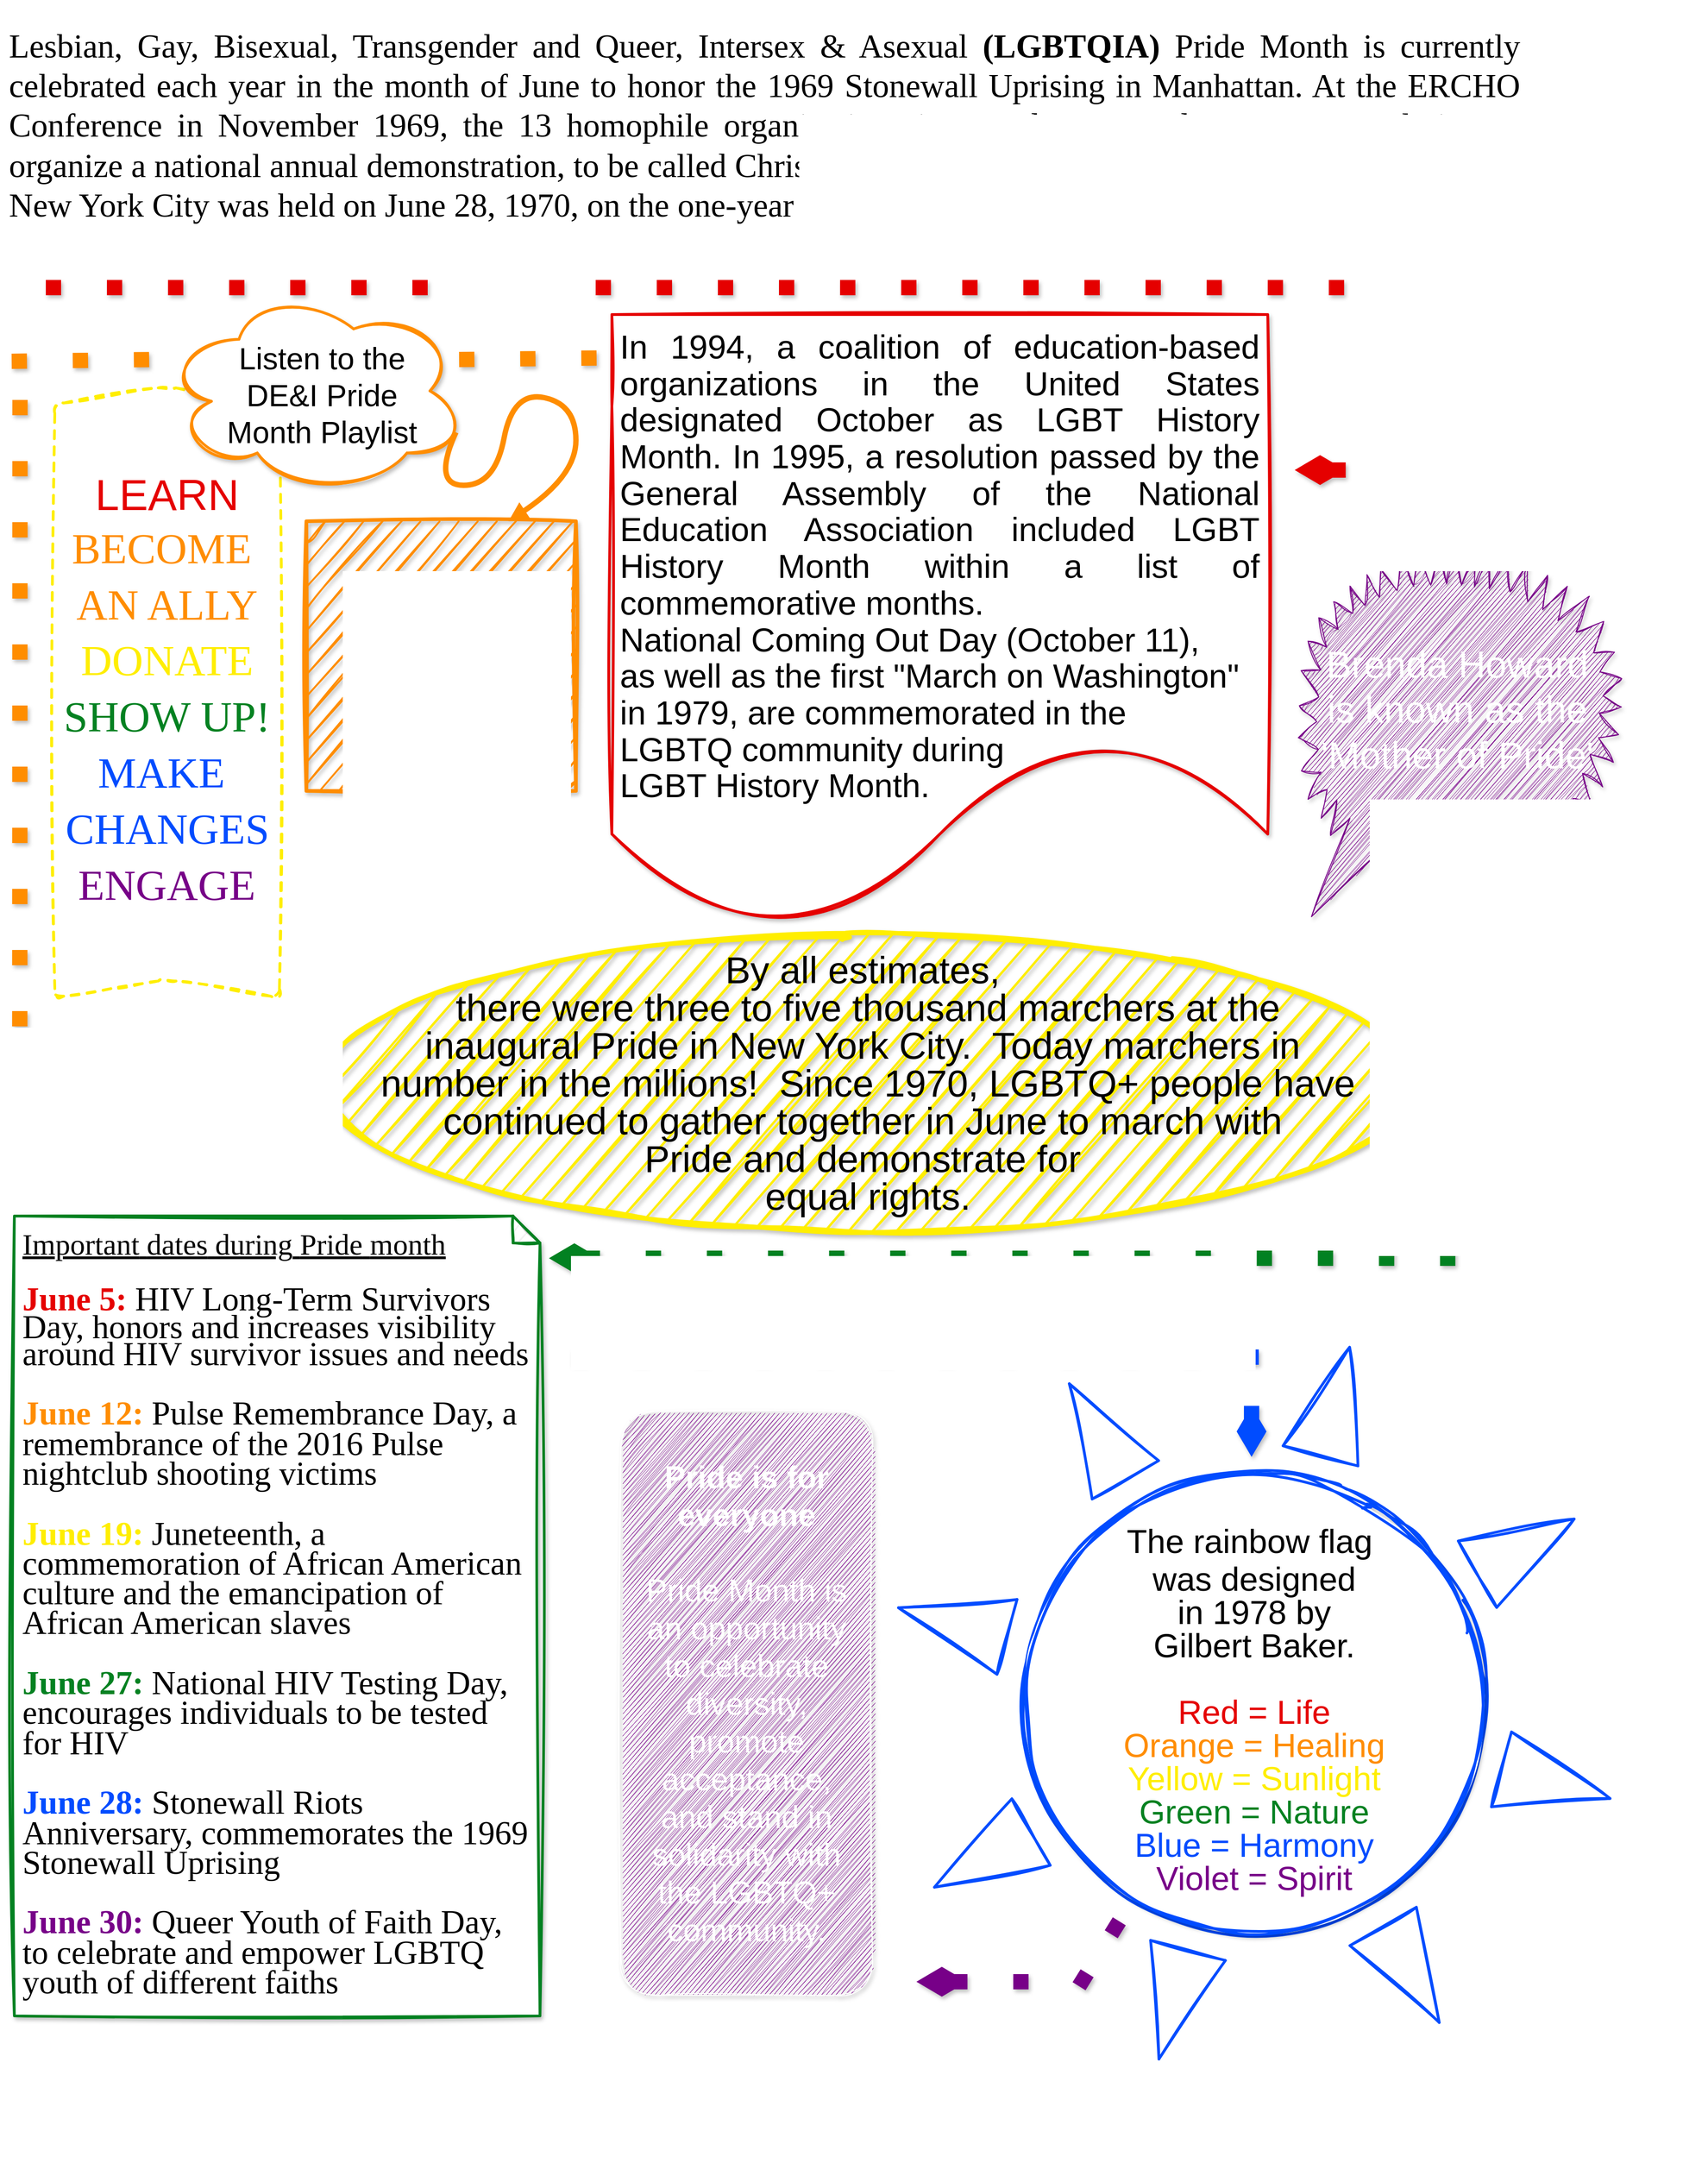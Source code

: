 <mxfile version="24.6.2" type="github">
  <diagram name="Page-1" id="uHh3shtCHyWxDmY_Cp5f">
    <mxGraphModel dx="7763" dy="3720" grid="1" gridSize="10" guides="1" tooltips="1" connect="1" arrows="1" fold="1" page="1" pageScale="1" pageWidth="850" pageHeight="1100" math="0" shadow="0">
      <root>
        <mxCell id="0" />
        <mxCell id="1" parent="0" />
        <mxCell id="DjwjksHMTlBEf1zUzT7C-38" value="" style="verticalLabelPosition=bottom;verticalAlign=top;html=1;shape=mxgraph.basic.sun;sketch=1;curveFitting=1;jiggle=2;strokeWidth=3;strokeColor=#004CFF;rotation=15;" vertex="1" parent="1">
          <mxGeometry x="135" y="445" width="820" height="820" as="geometry" />
        </mxCell>
        <mxCell id="DjwjksHMTlBEf1zUzT7C-2" value="" style="endArrow=none;dashed=1;html=1;dashPattern=1 3;strokeWidth=17;rounded=0;shadow=1;strokeColor=#e50000;" edge="1" parent="1">
          <mxGeometry width="50" height="50" relative="1" as="geometry">
            <mxPoint x="-800" y="-720" as="sourcePoint" />
            <mxPoint x="800" y="-720" as="targetPoint" />
          </mxGeometry>
        </mxCell>
        <mxCell id="DjwjksHMTlBEf1zUzT7C-3" value="" style="endArrow=none;dashed=1;html=1;dashPattern=1 3;strokeWidth=17;rounded=0;shadow=1;strokeColor=#E50000;" edge="1" parent="1">
          <mxGeometry width="50" height="50" relative="1" as="geometry">
            <mxPoint x="772" y="-510" as="sourcePoint" />
            <mxPoint x="772" y="-700" as="targetPoint" />
          </mxGeometry>
        </mxCell>
        <mxCell id="DjwjksHMTlBEf1zUzT7C-4" value="" style="endArrow=none;dashed=1;html=1;dashPattern=1 3;strokeWidth=17;rounded=0;shadow=1;startArrow=diamondThin;startFill=1;strokeColor=#E50000;" edge="1" parent="1">
          <mxGeometry width="50" height="50" relative="1" as="geometry">
            <mxPoint x="590" y="-517" as="sourcePoint" />
            <mxPoint x="730" y="-517" as="targetPoint" />
          </mxGeometry>
        </mxCell>
        <mxCell id="DjwjksHMTlBEf1zUzT7C-5" value="&lt;div style=&quot;text-align: justify; font-size: 37px; line-height: 110%;&quot;&gt;&lt;div style=&quot;line-height: 110%;&quot;&gt;In 1994, a coalition of education-based organizations in the United States designated October as LGBT History Month. In 1995, a resolution passed by the General Assembly of the National Education Association included LGBT History Month within a list of commemorative months.&amp;nbsp;&lt;/div&gt;&lt;div style=&quot;line-height: 110%;&quot;&gt;National Coming Out Day (October 11),&amp;nbsp;&lt;/div&gt;&lt;div style=&quot;line-height: 110%;&quot;&gt;as well as the first &quot;March on Washington&quot;&amp;nbsp;&lt;/div&gt;&lt;div style=&quot;line-height: 110%;&quot;&gt;in 1979, are commemorated&amp;nbsp;&lt;span style=&quot;background-color: initial;&quot;&gt;in the&amp;nbsp;&lt;/span&gt;&lt;/div&gt;&lt;div style=&quot;line-height: 110%;&quot;&gt;&lt;span style=&quot;background-color: initial;&quot;&gt;LGBTQ community&amp;nbsp;&lt;/span&gt;&lt;span style=&quot;background-color: initial;&quot;&gt;during&amp;nbsp;&lt;/span&gt;&lt;/div&gt;&lt;div style=&quot;line-height: 110%;&quot;&gt;LGBT History Month.&lt;/div&gt;&lt;/div&gt;" style="shape=document;whiteSpace=wrap;html=1;boundedLbl=1;perimeterSpacing=0;spacing=10;spacingTop=86;shadow=1;sketch=1;curveFitting=1;jiggle=2;fontSize=30;strokeWidth=3;strokeColor=#E50000;" vertex="1" parent="1">
          <mxGeometry x="-170" y="-690" width="730" height="680" as="geometry" />
        </mxCell>
        <mxCell id="DjwjksHMTlBEf1zUzT7C-6" value="" style="endArrow=none;dashed=1;html=1;dashPattern=1 3;strokeWidth=17;rounded=0;shadow=1;entryX=-0.013;entryY=0.071;entryDx=0;entryDy=0;entryPerimeter=0;strokeColor=#ff8d00;" edge="1" parent="1" target="DjwjksHMTlBEf1zUzT7C-5">
          <mxGeometry width="50" height="50" relative="1" as="geometry">
            <mxPoint x="-340" y="-640" as="sourcePoint" />
            <mxPoint x="-230" y="-640" as="targetPoint" />
          </mxGeometry>
        </mxCell>
        <mxCell id="DjwjksHMTlBEf1zUzT7C-7" value="" style="endArrow=none;dashed=1;html=1;dashPattern=1 3;strokeWidth=17;rounded=0;shadow=1;strokeColor=#FF8D00;" edge="1" parent="1">
          <mxGeometry width="50" height="50" relative="1" as="geometry">
            <mxPoint x="-829" y="170" as="sourcePoint" />
            <mxPoint x="-828.731" y="-617.003" as="targetPoint" />
          </mxGeometry>
        </mxCell>
        <mxCell id="DjwjksHMTlBEf1zUzT7C-11" value="&lt;div style=&quot;font-size: 42px; line-height: 100%;&quot;&gt;&lt;span style=&quot;font-family: &amp;quot;Abadi Extra Light&amp;quot;, sans-serif; caret-color: rgb(56, 87, 35); background-color: initial; font-size: 42px;&quot;&gt;&lt;font style=&quot;font-size: 42px;&quot;&gt;By all estimates,&amp;nbsp;&lt;/font&gt;&lt;/span&gt;&lt;/div&gt;&lt;div style=&quot;font-size: 42px; line-height: 100%;&quot;&gt;&lt;span style=&quot;font-family: &amp;quot;Abadi Extra Light&amp;quot;, sans-serif; caret-color: rgb(56, 87, 35); background-color: initial; font-size: 42px;&quot;&gt;&lt;font style=&quot;font-size: 42px;&quot;&gt;there were three to five thousand&amp;nbsp;&lt;/font&gt;&lt;/span&gt;&lt;span style=&quot;background-color: initial; font-family: &amp;quot;Abadi Extra Light&amp;quot;, sans-serif; caret-color: rgb(56, 87, 35); font-size: 42px;&quot;&gt;marchers&amp;nbsp;&lt;/span&gt;&lt;span style=&quot;background-color: initial; font-family: &amp;quot;Abadi Extra Light&amp;quot;, sans-serif; caret-color: rgb(56, 87, 35);&quot;&gt;at the&lt;/span&gt;&lt;/div&gt;&lt;div style=&quot;font-size: 42px; line-height: 100%;&quot;&gt;&lt;span style=&quot;background-color: initial; font-family: &amp;quot;Abadi Extra Light&amp;quot;, sans-serif; caret-color: rgb(56, 87, 35);&quot;&gt;inaugural Pride in New York City.&amp;nbsp; T&lt;/span&gt;&lt;span style=&quot;background-color: initial; font-family: &amp;quot;Abadi Extra Light&amp;quot;, sans-serif; caret-color: rgb(56, 87, 35);&quot;&gt;oday marchers in&amp;nbsp;&lt;/span&gt;&lt;/div&gt;&lt;div style=&quot;font-size: 42px; line-height: 100%;&quot;&gt;&lt;span style=&quot;background-color: initial; font-family: &amp;quot;Abadi Extra Light&amp;quot;, sans-serif; caret-color: rgb(56, 87, 35); font-size: 42px;&quot;&gt;number in the millions!&amp;nbsp;&amp;nbsp;&lt;/span&gt;&lt;span style=&quot;background-color: initial; font-family: &amp;quot;Abadi Extra Light&amp;quot;, sans-serif; caret-color: rgb(56, 87, 35); font-size: 42px;&quot;&gt;Since 1970, LGBTQ+ people have continued&amp;nbsp;&lt;/span&gt;&lt;span style=&quot;background-color: initial; font-family: &amp;quot;Abadi Extra Light&amp;quot;, sans-serif; caret-color: rgb(56, 87, 35); font-size: 42px;&quot;&gt;to gather together in June to march with&amp;nbsp;&lt;/span&gt;&lt;/div&gt;&lt;div style=&quot;font-size: 42px; line-height: 100%;&quot;&gt;&lt;span style=&quot;background-color: initial; font-family: &amp;quot;Abadi Extra Light&amp;quot;, sans-serif; caret-color: rgb(56, 87, 35); font-size: 42px;&quot;&gt;Pride and demonstrate for&amp;nbsp;&lt;/span&gt;&lt;/div&gt;&lt;div style=&quot;font-size: 42px; line-height: 100%;&quot;&gt;&lt;span style=&quot;font-family: &amp;quot;Abadi Extra Light&amp;quot;, sans-serif; caret-color: rgb(56, 87, 35); background-color: initial; font-size: 42px;&quot;&gt;&lt;font style=&quot;font-size: 42px;&quot;&gt;equal rights.&lt;/font&gt;&lt;/span&gt;&lt;/div&gt;" style="ellipse;whiteSpace=wrap;html=1;shadow=1;align=center;spacingRight=0;spacingLeft=0;spacing=2;sketch=1;curveFitting=1;jiggle=2;fontSize=42;strokeColor=#FFEE00;strokeWidth=5;fillColor=#FFEE00;fontColor=#000000;" vertex="1" parent="1">
          <mxGeometry x="-490" width="1210" height="330" as="geometry" />
        </mxCell>
        <mxCell id="DjwjksHMTlBEf1zUzT7C-12" value="" style="endArrow=none;dashed=1;html=1;dashPattern=1 3;strokeWidth=17;rounded=0;shadow=1;strokeColor=#028121;" edge="1" parent="1">
          <mxGeometry width="50" height="50" relative="1" as="geometry">
            <mxPoint x="750" y="160" as="sourcePoint" />
            <mxPoint x="847" y="160" as="targetPoint" />
          </mxGeometry>
        </mxCell>
        <mxCell id="DjwjksHMTlBEf1zUzT7C-13" value="" style="endArrow=none;dashed=1;html=1;dashPattern=1 3;strokeWidth=17;rounded=0;shadow=1;strokeColor=#028121;" edge="1" parent="1">
          <mxGeometry width="50" height="50" relative="1" as="geometry">
            <mxPoint x="827" y="368" as="sourcePoint" />
            <mxPoint x="827" y="185" as="targetPoint" />
          </mxGeometry>
        </mxCell>
        <mxCell id="DjwjksHMTlBEf1zUzT7C-14" value="" style="endArrow=none;dashed=1;html=1;dashPattern=1 3;strokeWidth=17;rounded=0;shadow=1;startArrow=diamondThin;startFill=1;strokeColor=#028121;" edge="1" parent="1">
          <mxGeometry width="50" height="50" relative="1" as="geometry">
            <mxPoint x="-240" y="360" as="sourcePoint" />
            <mxPoint x="780" y="360" as="targetPoint" />
          </mxGeometry>
        </mxCell>
        <mxCell id="DjwjksHMTlBEf1zUzT7C-16" value="&lt;p style=&quot;margin: 0in; caret-color: rgb(255, 255, 255); text-align: start; line-height: 90%; font-size: 33px;&quot; class=&quot;MsoNormal&quot;&gt;&lt;font face=&quot;Tahoma&quot; style=&quot;font-size: 33px;&quot;&gt;&lt;u style=&quot;&quot;&gt;&lt;span style=&quot;background-image: initial; background-position: initial; background-size: initial; background-repeat: initial; background-attachment: initial; background-origin: initial; background-clip: initial;&quot;&gt;Important&lt;/span&gt;&lt;span style=&quot;background-image: initial; background-position: initial; background-size: initial; background-repeat: initial; background-attachment: initial; background-origin: initial; background-clip: initial;&quot;&gt;&lt;span style=&quot;&quot; class=&quot;Apple-converted-space&quot;&gt;&amp;nbsp;&lt;/span&gt;&lt;/span&gt;&lt;span style=&quot;background-image: initial; background-position: initial; background-size: initial; background-repeat: initial; background-attachment: initial; background-origin: initial; background-clip: initial;&quot;&gt;dates&lt;span style=&quot;&quot; class=&quot;Apple-converted-space&quot;&gt;&amp;nbsp;&lt;/span&gt;&lt;/span&gt;&lt;span style=&quot;background-image: initial; background-position: initial; background-size: initial; background-repeat: initial; background-attachment: initial; background-origin: initial; background-clip: initial;&quot;&gt;during&lt;/span&gt;&lt;span style=&quot;background-image: initial; background-position: initial; background-size: initial; background-repeat: initial; background-attachment: initial; background-origin: initial; background-clip: initial;&quot;&gt;&lt;span style=&quot;&quot; class=&quot;Apple-converted-space&quot;&gt;&amp;nbsp;&lt;/span&gt;&lt;/span&gt;&lt;span style=&quot;background-image: initial; background-position: initial; background-size: initial; background-repeat: initial; background-attachment: initial; background-origin: initial; background-clip: initial;&quot;&gt;Pride&lt;/span&gt;&lt;span style=&quot;background-image: initial; background-position: initial; background-size: initial; background-repeat: initial; background-attachment: initial; background-origin: initial; background-clip: initial;&quot;&gt;&lt;span style=&quot;&quot; class=&quot;Apple-converted-space&quot;&gt;&amp;nbsp;&lt;/span&gt;&lt;/span&gt;&lt;/u&gt;&lt;span style=&quot;background-image: initial; background-position: initial; background-size: initial; background-repeat: initial; background-attachment: initial; background-origin: initial; background-clip: initial;&quot;&gt;&lt;u style=&quot;&quot;&gt;month&lt;/u&gt;&lt;/span&gt;&lt;/font&gt;&lt;/p&gt;&lt;p style=&quot;margin: 0in; caret-color: rgb(255, 255, 255); text-align: start; line-height: 90%; font-size: 33px;&quot; class=&quot;MsoNormal&quot;&gt;&lt;font style=&quot;font-size: 33px;&quot;&gt;&lt;font style=&quot;font-size: 37px;&quot; face=&quot;itCq_KvsEVV_NXgD7fgR&quot;&gt;&lt;span style=&quot;background-image: initial; background-position: initial; background-size: initial; background-repeat: initial; background-attachment: initial; background-origin: initial; background-clip: initial;&quot;&gt;&lt;/span&gt;&lt;/font&gt;&lt;span style=&quot;background-image: initial; background-position: initial; background-size: initial; background-repeat: initial; background-attachment: initial; background-origin: initial; background-clip: initial;&quot;&gt;&lt;font style=&quot;font-size: 37px;&quot; face=&quot;itCq_KvsEVV_NXgD7fgR&quot;&gt;&lt;br style=&quot;&quot;&gt;&lt;span style=&quot;background-color: initial;&quot;&gt;&lt;b style=&quot;&quot;&gt;&lt;font color=&quot;#e50000&quot;&gt;June 5:&lt;/font&gt;&lt;/b&gt; HIV Long-Term Survivors Day, honors and increases visibility around HIV survivor issues and needs&lt;/span&gt;&lt;/font&gt;&lt;/span&gt;&lt;/font&gt;&lt;/p&gt;&lt;p style=&quot;margin: 0in; caret-color: rgb(255, 255, 255); text-align: start; line-height: 90%; font-size: 37px;&quot; class=&quot;MsoNormal&quot;&gt;&lt;font style=&quot;font-size: 37px;&quot;&gt;&lt;span style=&quot;background-image: initial; background-position: initial; background-size: initial; background-repeat: initial; background-attachment: initial; background-origin: initial; background-clip: initial;&quot;&gt;&lt;font style=&quot;font-size: 37px;&quot; face=&quot;itCq_KvsEVV_NXgD7fgR&quot;&gt;&lt;br style=&quot;&quot;&gt;&lt;span style=&quot;background-color: initial;&quot;&gt;&lt;b style=&quot;&quot;&gt;&lt;font color=&quot;#ff8d00&quot;&gt;June 12:&lt;/font&gt;&lt;/b&gt; Pulse Remembrance Day, a remembrance of the 2016 Pulse nightclub shooting victims&lt;/span&gt;&lt;/font&gt;&lt;/span&gt;&lt;/font&gt;&lt;/p&gt;&lt;p style=&quot;margin: 0in; caret-color: rgb(255, 255, 255); text-align: start; line-height: 90%; font-size: 37px;&quot; class=&quot;MsoNormal&quot;&gt;&lt;font style=&quot;font-size: 37px;&quot;&gt;&lt;span style=&quot;background-image: initial; background-position: initial; background-size: initial; background-repeat: initial; background-attachment: initial; background-origin: initial; background-clip: initial;&quot;&gt;&lt;font style=&quot;font-size: 37px;&quot; face=&quot;itCq_KvsEVV_NXgD7fgR&quot;&gt;&lt;br style=&quot;&quot;&gt;&lt;span style=&quot;background-color: initial;&quot;&gt;&lt;b style=&quot;&quot;&gt;&lt;font color=&quot;#ffee00&quot;&gt;June 19:&lt;/font&gt;&lt;/b&gt; Juneteenth, a commemoration of African American culture and the emancipation of African American slaves&lt;/span&gt;&lt;/font&gt;&lt;/span&gt;&lt;/font&gt;&lt;/p&gt;&lt;p style=&quot;margin: 0in; caret-color: rgb(255, 255, 255); text-align: start; line-height: 90%; font-size: 37px;&quot; class=&quot;MsoNormal&quot;&gt;&lt;font style=&quot;font-size: 37px;&quot;&gt;&lt;span style=&quot;background-image: initial; background-position: initial; background-size: initial; background-repeat: initial; background-attachment: initial; background-origin: initial; background-clip: initial;&quot;&gt;&lt;font style=&quot;font-size: 37px;&quot; face=&quot;itCq_KvsEVV_NXgD7fgR&quot;&gt;&lt;br style=&quot;&quot;&gt;&lt;span style=&quot;background-color: initial;&quot;&gt;&lt;b style=&quot;&quot;&gt;&lt;font color=&quot;#028121&quot;&gt;June 27:&lt;/font&gt;&lt;/b&gt; National HIV Testing Day, encourages individuals to be tested for HIV&lt;/span&gt;&lt;/font&gt;&lt;/span&gt;&lt;/font&gt;&lt;/p&gt;&lt;p style=&quot;margin: 0in; caret-color: rgb(255, 255, 255); text-align: start; line-height: 90%; font-size: 37px;&quot; class=&quot;MsoNormal&quot;&gt;&lt;font style=&quot;font-size: 37px;&quot;&gt;&lt;span style=&quot;background-image: initial; background-position: initial; background-size: initial; background-repeat: initial; background-attachment: initial; background-origin: initial; background-clip: initial;&quot;&gt;&lt;font style=&quot;font-size: 37px;&quot; face=&quot;itCq_KvsEVV_NXgD7fgR&quot;&gt;&lt;br style=&quot;&quot;&gt;&lt;span style=&quot;background-color: initial;&quot;&gt;&lt;b style=&quot;&quot;&gt;&lt;font color=&quot;#004cff&quot;&gt;June 28:&lt;/font&gt;&lt;/b&gt; Stonewall Riots Anniversary, commemorates the 1969 Stonewall Uprising&lt;/span&gt;&lt;/font&gt;&lt;/span&gt;&lt;/font&gt;&lt;/p&gt;&lt;p style=&quot;margin: 0in; caret-color: rgb(255, 255, 255); text-align: start; line-height: 90%; font-size: 37px;&quot; class=&quot;MsoNormal&quot;&gt;&lt;font style=&quot;font-size: 37px;&quot;&gt;&lt;span style=&quot;background-image: initial; background-position: initial; background-size: initial; background-repeat: initial; background-attachment: initial; background-origin: initial; background-clip: initial;&quot;&gt;&lt;font style=&quot;font-size: 37px;&quot; face=&quot;itCq_KvsEVV_NXgD7fgR&quot;&gt;&lt;br style=&quot;&quot;&gt;&lt;span style=&quot;background-color: initial;&quot;&gt;&lt;b style=&quot;&quot;&gt;&lt;font color=&quot;#770088&quot;&gt;June 30:&lt;/font&gt;&lt;/b&gt; Queer Youth of Faith Day, to celebrate and empower LGBTQ youth of different faiths&lt;/span&gt;&lt;/font&gt;&lt;font style=&quot;font-size: 12px;&quot; face=&quot;Amasis MT Pro Black, serif&quot;&gt;&lt;br style=&quot;font-size: 12px;&quot;&gt;&lt;/font&gt;&lt;/span&gt;&lt;/font&gt;&lt;/p&gt;" style="shape=note;whiteSpace=wrap;html=1;backgroundOutline=1;darkOpacity=0.05;shadow=1;sketch=1;curveFitting=1;jiggle=2;fontSize=12;spacing=10;spacingTop=3;spacingBottom=0;strokeWidth=3;strokeColor=#028121;" vertex="1" parent="1">
          <mxGeometry x="-835" y="313" width="585" height="890" as="geometry" />
        </mxCell>
        <mxCell id="DjwjksHMTlBEf1zUzT7C-17" value="" style="endArrow=none;dashed=1;html=1;dashPattern=1 3;strokeWidth=17;rounded=0;shadow=1;startArrow=none;startFill=0;strokeColor=#004CFF;" edge="1" parent="1">
          <mxGeometry width="50" height="50" relative="1" as="geometry">
            <mxPoint x="550" y="470" as="sourcePoint" />
            <mxPoint x="-220" y="470" as="targetPoint" />
          </mxGeometry>
        </mxCell>
        <mxCell id="DjwjksHMTlBEf1zUzT7C-18" value="" style="endArrow=none;dashed=1;html=1;dashPattern=1 3;strokeWidth=17;rounded=0;shadow=1;startArrow=diamondThin;startFill=1;strokeColor=#004CFF;" edge="1" parent="1">
          <mxGeometry width="50" height="50" relative="1" as="geometry">
            <mxPoint x="542" y="581" as="sourcePoint" />
            <mxPoint x="542" y="491" as="targetPoint" />
          </mxGeometry>
        </mxCell>
        <mxCell id="DjwjksHMTlBEf1zUzT7C-20" value="&lt;font color=&quot;#e50000&quot; face=&quot;Helvetica&quot; style=&quot;font-size: 48px;&quot;&gt;LEARN&lt;/font&gt;&lt;div style=&quot;line-height: 130%; font-size: 48px;&quot;&gt;&lt;div style=&quot;line-height: 130%;&quot;&gt;&lt;font color=&quot;#ff8d00&quot; face=&quot;hRjtk6ggDxWF4r60wxR5&quot; style=&quot;font-size: 48px;&quot;&gt;BECOME&amp;nbsp;&lt;/font&gt;&lt;/div&gt;&lt;div style=&quot;line-height: 130%;&quot;&gt;&lt;font color=&quot;#ff8d00&quot; face=&quot;hRjtk6ggDxWF4r60wxR5&quot; style=&quot;font-size: 48px;&quot;&gt;AN ALLY&lt;/font&gt;&lt;/div&gt;&lt;div style=&quot;line-height: 130%;&quot;&gt;&lt;span style=&quot;color: rgb(255, 238, 0); font-family: hRjtk6ggDxWF4r60wxR5; background-color: initial;&quot;&gt;DONATE&lt;/span&gt;&lt;br&gt;&lt;/div&gt;&lt;div style=&quot;line-height: 130%;&quot;&gt;&lt;span style=&quot;color: rgb(2, 129, 33); font-family: hRjtk6ggDxWF4r60wxR5; background-color: initial;&quot;&gt;SHOW UP!&lt;/span&gt;&lt;br&gt;&lt;/div&gt;&lt;div style=&quot;line-height: 130%;&quot;&gt;&lt;span style=&quot;color: rgb(0, 76, 255); font-family: hRjtk6ggDxWF4r60wxR5; background-color: initial;&quot;&gt;MAKE&amp;nbsp;&lt;/span&gt;&lt;br&gt;&lt;/div&gt;&lt;div style=&quot;line-height: 130%;&quot;&gt;&lt;font color=&quot;#004cff&quot; face=&quot;hRjtk6ggDxWF4r60wxR5&quot; style=&quot;font-size: 48px;&quot;&gt;CHANGES&lt;/font&gt;&lt;/div&gt;&lt;div style=&quot;line-height: 130%;&quot;&gt;&lt;span style=&quot;color: rgb(119, 0, 136); font-family: hRjtk6ggDxWF4r60wxR5; background-color: initial;&quot;&gt;ENGAGE&lt;/span&gt;&lt;br&gt;&lt;/div&gt;&lt;/div&gt;" style="shape=step;perimeter=stepPerimeter;whiteSpace=wrap;html=1;fixedSize=1;rotation=-90;textDirection=vertical-rl;rounded=1;shadow=0;sketch=1;curveFitting=1;jiggle=2;strokeWidth=3;dashed=1;strokeColor=#FFEE00;" vertex="1" parent="1">
          <mxGeometry x="-1005" y="-395" width="680" height="250" as="geometry" />
        </mxCell>
        <mxCell id="DjwjksHMTlBEf1zUzT7C-21" value="&lt;font style=&quot;font-size: 37px;&quot;&gt;The rainbow flag&amp;nbsp;&lt;/font&gt;&lt;div style=&quot;font-size: 37px; line-height: 100%;&quot;&gt;&lt;font style=&quot;font-size: 37px;&quot;&gt;was designed&lt;/font&gt;&lt;div style=&quot;line-height: 100%;&quot;&gt;&lt;font style=&quot;font-size: 37px;&quot;&gt;&amp;nbsp;in 1978 by&amp;nbsp;&lt;/font&gt;&lt;/div&gt;&lt;div style=&quot;line-height: 100%;&quot;&gt;&lt;font style=&quot;font-size: 37px;&quot;&gt;Gilbert Baker.&lt;/font&gt;&lt;/div&gt;&lt;div style=&quot;line-height: 100%;&quot;&gt;&lt;font style=&quot;font-size: 37px;&quot;&gt;&lt;br&gt;&lt;/font&gt;&lt;/div&gt;&lt;div style=&quot;line-height: 100%;&quot;&gt;&lt;font color=&quot;#e50000&quot; style=&quot;font-size: 37px;&quot;&gt;Red = Life&lt;/font&gt;&lt;/div&gt;&lt;div style=&quot;line-height: 100%;&quot;&gt;&lt;font color=&quot;#ff8d00&quot; style=&quot;font-size: 37px;&quot;&gt;Orange = Healing&lt;/font&gt;&lt;/div&gt;&lt;div style=&quot;line-height: 100%;&quot;&gt;&lt;font color=&quot;#ffee00&quot; style=&quot;font-size: 37px;&quot;&gt;Yellow = Sunlight&lt;/font&gt;&lt;/div&gt;&lt;div style=&quot;line-height: 100%;&quot;&gt;&lt;font color=&quot;#028121&quot; style=&quot;font-size: 37px;&quot;&gt;Green = Nature&lt;/font&gt;&lt;/div&gt;&lt;div style=&quot;line-height: 100%;&quot;&gt;&lt;font color=&quot;#004cff&quot; style=&quot;font-size: 37px;&quot;&gt;Blue = Harmony&lt;/font&gt;&lt;/div&gt;&lt;div style=&quot;line-height: 100%;&quot;&gt;&lt;font color=&quot;#770088&quot; style=&quot;font-size: 37px;&quot;&gt;Violet = Spirit&lt;/font&gt;&lt;/div&gt;&lt;/div&gt;" style="ellipse;whiteSpace=wrap;html=1;aspect=fixed;sketch=1;curveFitting=1;jiggle=2;shadow=1;strokeColor=#004CFF;strokeWidth=3;spacingTop=11;" vertex="1" parent="1">
          <mxGeometry x="290" y="600" width="510" height="510" as="geometry" />
        </mxCell>
        <mxCell id="DjwjksHMTlBEf1zUzT7C-22" value="&lt;font style=&quot;font-size: 35px;&quot;&gt;&lt;b style=&quot;font-size: 35px;&quot;&gt;Pride is for everyone&lt;/b&gt;&lt;/font&gt;&lt;div style=&quot;font-size: 35px;&quot;&gt;&lt;font style=&quot;font-size: 35px;&quot;&gt;&lt;b style=&quot;font-size: 35px;&quot;&gt;&lt;br style=&quot;font-size: 35px;&quot;&gt;&lt;/b&gt;&lt;/font&gt;&lt;/div&gt;&lt;div style=&quot;font-size: 35px;&quot;&gt;&lt;font style=&quot;font-size: 35px;&quot;&gt;&lt;span style=&quot;font-family: &amp;quot;DM Sans&amp;quot;, sans-serif; font-size: 35px;&quot;&gt;&lt;font style=&quot;font-size: 35px;&quot;&gt;Pride Month is an opportunity to celebrate diversity, promote acceptance, and stand in solidarity with the LGBTQ+ community.&lt;/font&gt;&lt;/span&gt;&lt;b style=&quot;font-size: 35px;&quot;&gt;&lt;br style=&quot;font-size: 35px;&quot;&gt;&lt;/b&gt;&lt;/font&gt;&lt;/div&gt;" style="rounded=1;whiteSpace=wrap;html=1;glass=0;sketch=1;curveFitting=1;jiggle=2;shadow=1;spacingLeft=15;spacingBottom=0;spacingRight=15;fillColor=#770088;fontSize=35;strokeColor=#FFFFFF;fontColor=#FFFFFF;" vertex="1" parent="1">
          <mxGeometry x="-160" y="530" width="280" height="650" as="geometry" />
        </mxCell>
        <mxCell id="DjwjksHMTlBEf1zUzT7C-23" value="" style="endArrow=none;dashed=1;html=1;dashPattern=1 3;strokeWidth=17;rounded=0;shadow=1;strokeColor=#770088;" edge="1" parent="1" target="DjwjksHMTlBEf1zUzT7C-21">
          <mxGeometry width="50" height="50" relative="1" as="geometry">
            <mxPoint x="350" y="1170" as="sourcePoint" />
            <mxPoint x="280" y="1110" as="targetPoint" />
          </mxGeometry>
        </mxCell>
        <mxCell id="DjwjksHMTlBEf1zUzT7C-24" value="" style="endArrow=none;dashed=1;html=1;dashPattern=1 3;strokeWidth=17;rounded=0;shadow=1;startArrow=diamondThin;startFill=1;strokeColor=#770088;" edge="1" parent="1">
          <mxGeometry width="50" height="50" relative="1" as="geometry">
            <mxPoint x="169" y="1165" as="sourcePoint" />
            <mxPoint x="309" y="1165" as="targetPoint" />
          </mxGeometry>
        </mxCell>
        <mxCell id="DjwjksHMTlBEf1zUzT7C-26" value="" style="whiteSpace=wrap;html=1;aspect=fixed;rotation=0;sketch=1;curveFitting=1;jiggle=2;fillColor=#FF8D00;strokeColor=#FF8D00;strokeWidth=4;shadow=1;" vertex="1" parent="1">
          <mxGeometry x="-510" y="-460" width="300" height="300" as="geometry" />
        </mxCell>
        <mxCell id="DjwjksHMTlBEf1zUzT7C-29" value="&lt;div style=&quot;text-align: justify; font-size: 37px;&quot;&gt;&lt;span style=&quot;font-family: Verdana; caret-color: rgb(255, 0, 0); text-align: start;&quot;&gt;Lesbian, Gay, Bisexual, Transgender and Queer, Intersex &amp;amp; Asexual&lt;span style=&quot;&quot; class=&quot;Apple-converted-space&quot;&gt;&amp;nbsp;&lt;/span&gt;&lt;/span&gt;&lt;b style=&quot;font-family: Verdana; caret-color: rgb(255, 0, 0); text-align: start;&quot;&gt;(LGBTQIA)&lt;/b&gt;&lt;span style=&quot;font-family: Verdana; caret-color: rgb(255, 0, 0); text-align: start;&quot;&gt;&lt;span class=&quot;Apple-converted-space&quot;&gt;&amp;nbsp;&lt;/span&gt;Pride Month is currently celebrated each year in the month of June to honor the&lt;span class=&quot;Apple-converted-space&quot;&gt;&amp;nbsp;&lt;/span&gt;&lt;/span&gt;&lt;font style=&quot;font-size: 37px;&quot; face=&quot;Verdana&quot;&gt;&lt;span style=&quot;text-align: start;&quot;&gt;1969 Stonewall Uprising in Manhattan&lt;/span&gt;&lt;/font&gt;&lt;span style=&quot;font-family: Verdana; caret-color: rgb(255, 0, 0); text-align: start;&quot;&gt;. At the ERCHO Conference in November 1969, the 13 homophile organizations in attendance voted to pass a resolution to organize a national annual demonstration, to be called Christopher Street Liberation Day.&amp;nbsp;The first Pride march in New York City was held on June 28, 1970, on the one-year anniversary of the Uprising.&lt;/span&gt;&lt;/div&gt;" style="text;html=1;align=center;verticalAlign=middle;whiteSpace=wrap;rounded=0;spacing=10;" vertex="1" parent="1">
          <mxGeometry x="-850" y="-1040" width="1700" height="280" as="geometry" />
        </mxCell>
        <mxCell id="DjwjksHMTlBEf1zUzT7C-30" value="" style="endArrow=none;dashed=1;html=1;dashPattern=1 3;strokeWidth=17;rounded=0;shadow=1;entryX=-0.013;entryY=0.071;entryDx=0;entryDy=0;entryPerimeter=0;strokeColor=#FF8D00;" edge="1" parent="1">
          <mxGeometry width="50" height="50" relative="1" as="geometry">
            <mxPoint x="-838" y="-638" as="sourcePoint" />
            <mxPoint x="-677" y="-640" as="targetPoint" />
          </mxGeometry>
        </mxCell>
        <mxCell id="DjwjksHMTlBEf1zUzT7C-31" value="&lt;font style=&quot;font-size: 34px;&quot;&gt;Listen to the&lt;/font&gt;&lt;div style=&quot;font-size: 34px;&quot;&gt;&lt;font style=&quot;font-size: 34px;&quot;&gt;&amp;nbsp;DE&amp;amp;I Pride&amp;nbsp;&lt;/font&gt;&lt;/div&gt;&lt;div style=&quot;font-size: 34px;&quot;&gt;&lt;font style=&quot;font-size: 34px;&quot;&gt;Month Playlist&lt;/font&gt;&lt;/div&gt;" style="ellipse;shape=cloud;whiteSpace=wrap;html=1;sketch=1;curveFitting=1;jiggle=2;shadow=1;strokeWidth=3;strokeColor=#FF8D00;spacingTop=10;spacingLeft=15;textShadow=0;" vertex="1" parent="1">
          <mxGeometry x="-670" y="-720" width="340" height="230" as="geometry" />
        </mxCell>
        <mxCell id="DjwjksHMTlBEf1zUzT7C-33" value="" style="curved=1;endArrow=block;html=1;rounded=0;exitX=0.96;exitY=0.7;exitDx=0;exitDy=0;exitPerimeter=0;entryX=0.75;entryY=0;entryDx=0;entryDy=0;startArrow=none;startFill=0;strokeWidth=6;strokeColor=#FF8D00;endFill=1;" edge="1" parent="1" source="DjwjksHMTlBEf1zUzT7C-31" target="DjwjksHMTlBEf1zUzT7C-26">
          <mxGeometry width="50" height="50" relative="1" as="geometry">
            <mxPoint x="-180" y="-10" as="sourcePoint" />
            <mxPoint x="-210" y="-520" as="targetPoint" />
            <Array as="points">
              <mxPoint x="-370" y="-500" />
              <mxPoint x="-300" y="-500" />
              <mxPoint x="-280" y="-605" />
              <mxPoint x="-210" y="-590" />
              <mxPoint x="-210" y="-510" />
            </Array>
          </mxGeometry>
        </mxCell>
        <mxCell id="DjwjksHMTlBEf1zUzT7C-34" value="" style="endArrow=none;dashed=1;html=1;dashPattern=1 3;strokeWidth=17;rounded=0;shadow=1;startArrow=diamondThin;startFill=1;strokeColor=#FF8D00;" edge="1" parent="1">
          <mxGeometry width="50" height="50" relative="1" as="geometry">
            <mxPoint x="-508" y="161" as="sourcePoint" />
            <mxPoint x="-818" y="161" as="targetPoint" />
          </mxGeometry>
        </mxCell>
        <mxCell id="DjwjksHMTlBEf1zUzT7C-40" value="&lt;font style=&quot;font-size: 42px;&quot;&gt;Brenda Howard&lt;/font&gt;&lt;div style=&quot;font-size: 42px;&quot;&gt;&lt;font style=&quot;font-size: 42px;&quot;&gt;is known as&amp;nbsp;&lt;/font&gt;&lt;span style=&quot;background-color: initial; font-size: 42px;&quot;&gt;the&lt;/span&gt;&lt;/div&gt;&lt;div style=&quot;font-size: 42px;&quot;&gt;&lt;font style=&quot;font-size: 42px;&quot;&gt;&#39;Mother of&amp;nbsp;&lt;/font&gt;&lt;span style=&quot;background-color: initial; font-size: 42px;&quot;&gt;Pride&#39;&lt;/span&gt;&lt;/div&gt;" style="whiteSpace=wrap;html=1;shape=mxgraph.basic.loud_callout;sketch=1;curveFitting=1;jiggle=2;shadow=1;strokeColor=#770088;gradientColor=none;fillColor=#770088;strokeWidth=1;fontColor=#FFFFFF;fontSize=42;spacingTop=-50;spacingRight=6;" vertex="1" parent="1">
          <mxGeometry x="594" y="-430" width="360" height="410" as="geometry" />
        </mxCell>
      </root>
    </mxGraphModel>
  </diagram>
</mxfile>
